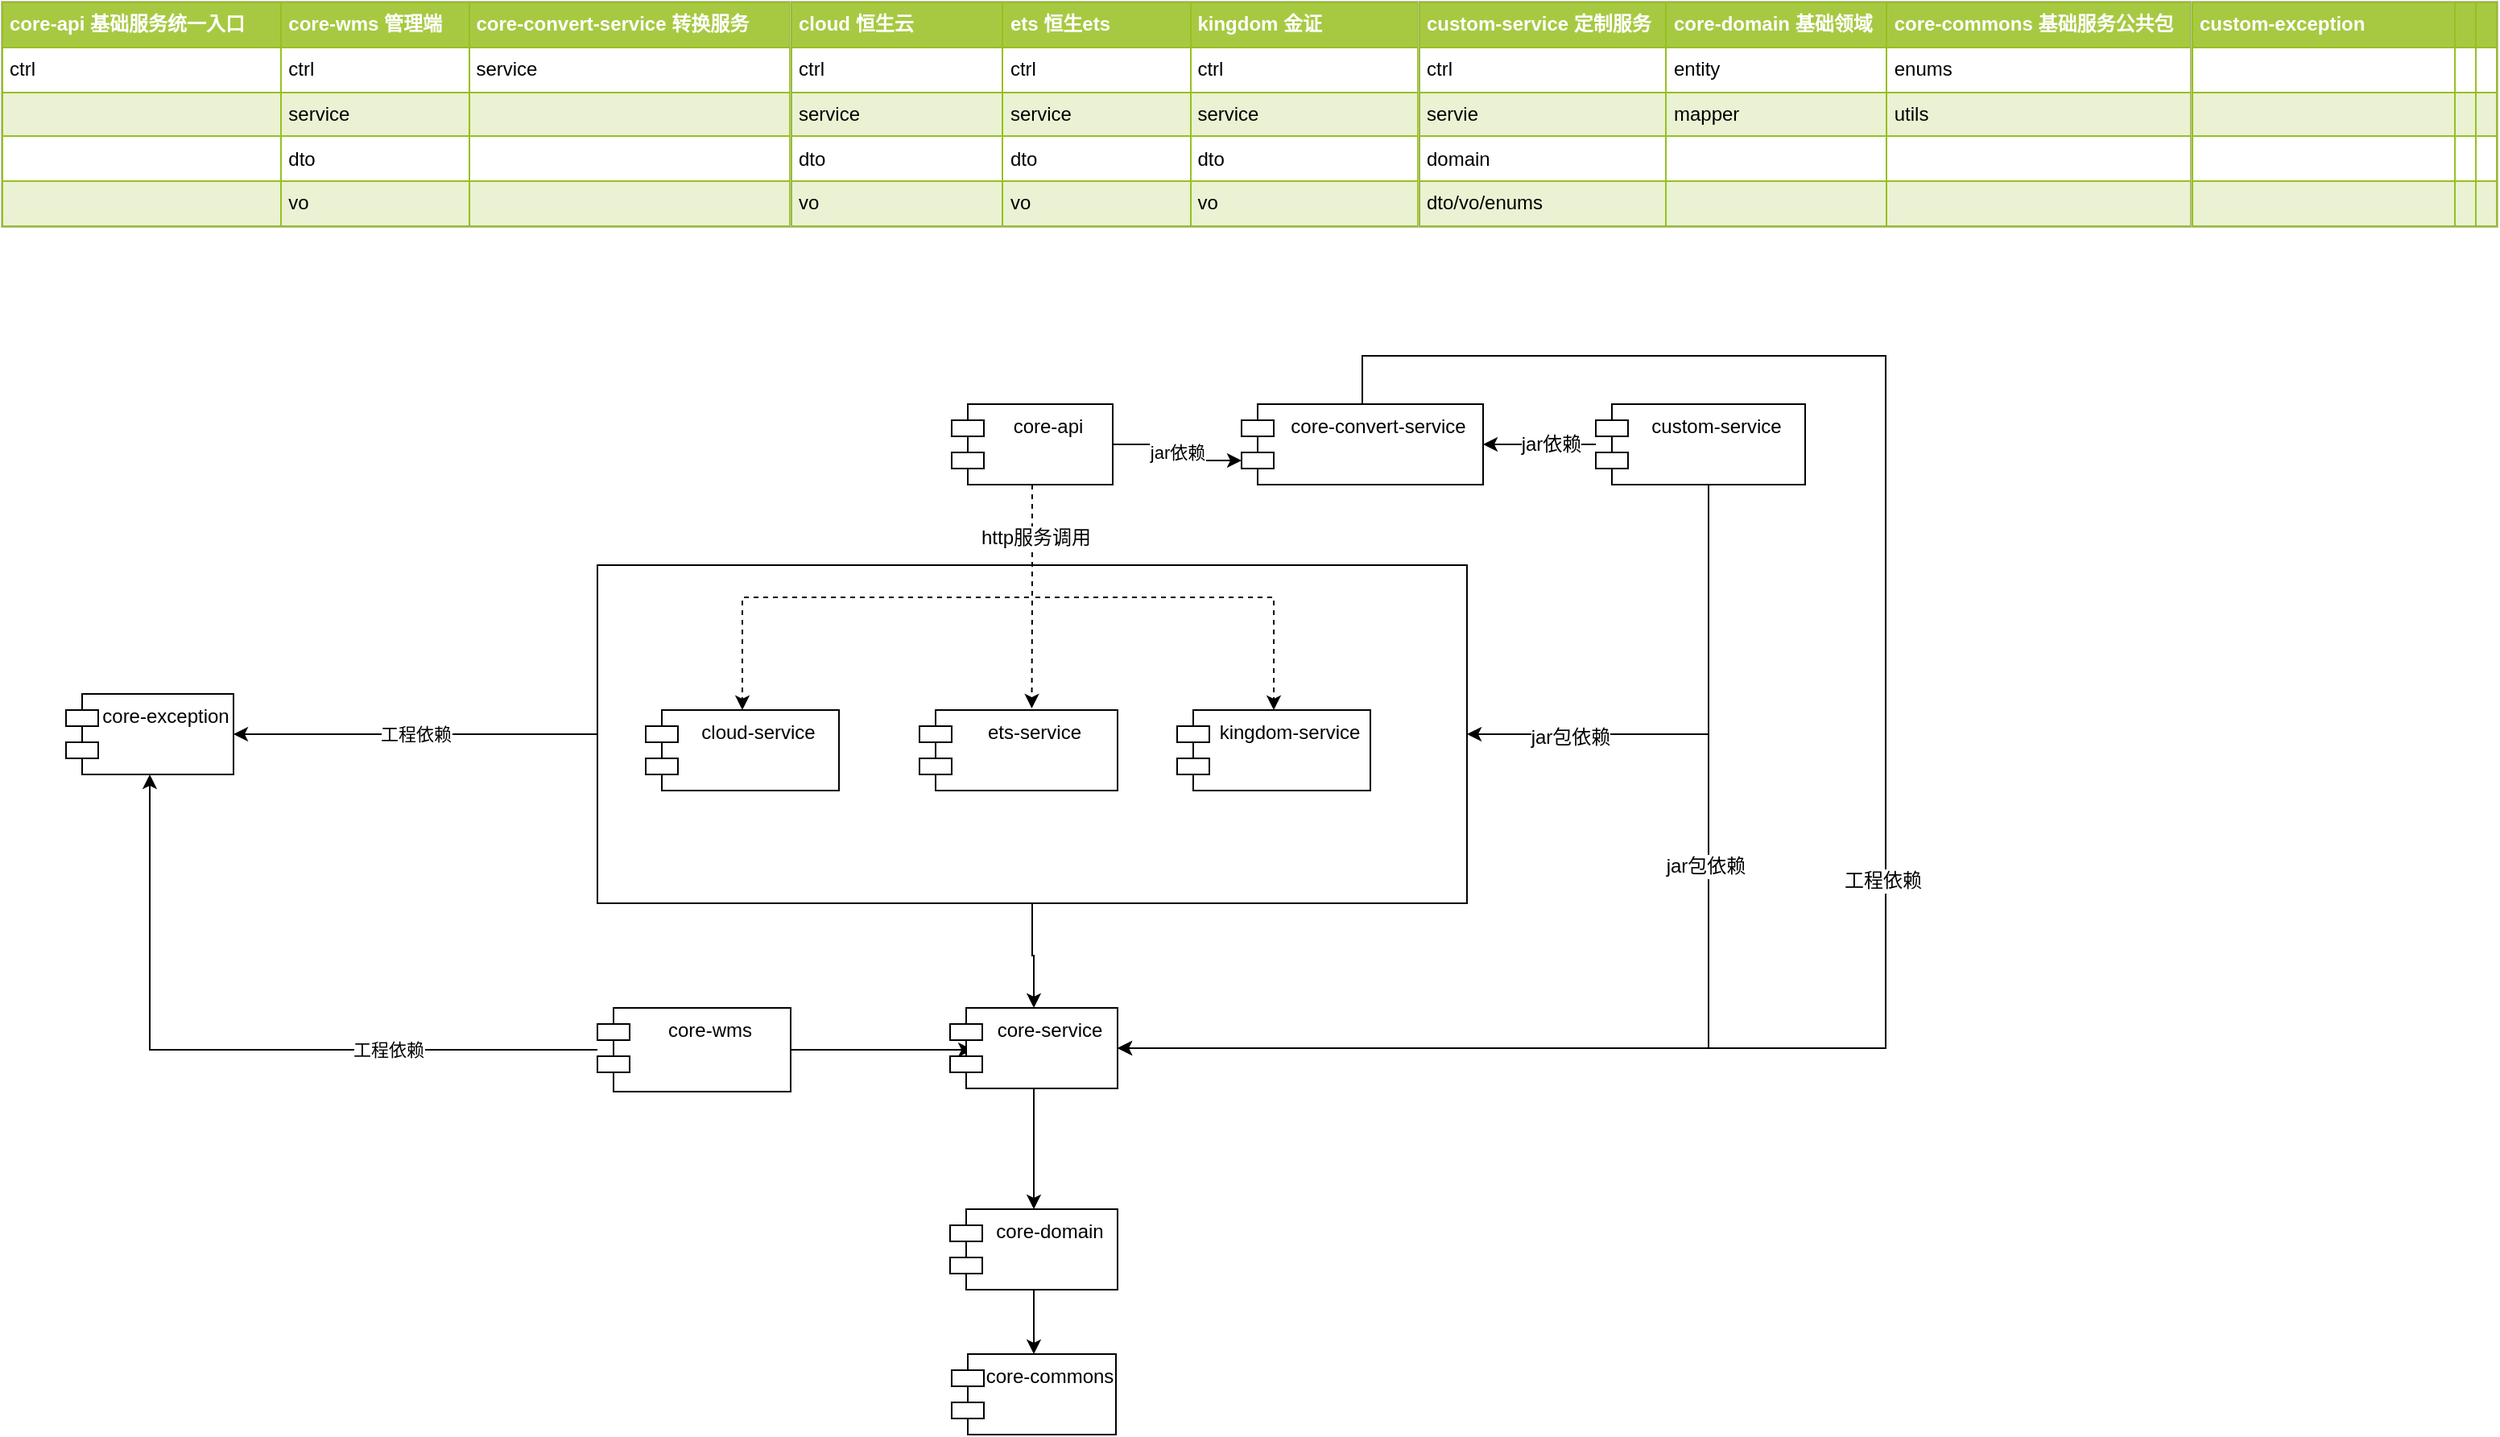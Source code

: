 <mxfile version="13.2.4" type="github">
  <diagram id="C5RBs43oDa-KdzZeNtuy" name="Page-1">
    <mxGraphModel dx="2249" dy="1931" grid="1" gridSize="10" guides="1" tooltips="1" connect="1" arrows="1" fold="1" page="1" pageScale="1" pageWidth="827" pageHeight="1169" math="0" shadow="0">
      <root>
        <mxCell id="WIyWlLk6GJQsqaUBKTNV-0" />
        <mxCell id="WIyWlLk6GJQsqaUBKTNV-1" parent="WIyWlLk6GJQsqaUBKTNV-0" />
        <mxCell id="cPL8ho-UZaEb3ZNec_in-6" value="工程依赖" style="edgeStyle=orthogonalEdgeStyle;rounded=0;orthogonalLoop=1;jettySize=auto;html=1;entryX=1;entryY=0.5;entryDx=0;entryDy=0;" edge="1" parent="WIyWlLk6GJQsqaUBKTNV-1" source="Ky2isP23nzzoT6AiAKJ6-3" target="cPL8ho-UZaEb3ZNec_in-5">
          <mxGeometry relative="1" as="geometry" />
        </mxCell>
        <mxCell id="cPL8ho-UZaEb3ZNec_in-8" style="edgeStyle=orthogonalEdgeStyle;rounded=0;orthogonalLoop=1;jettySize=auto;html=1;entryX=0.5;entryY=0;entryDx=0;entryDy=0;" edge="1" parent="WIyWlLk6GJQsqaUBKTNV-1" source="Ky2isP23nzzoT6AiAKJ6-3" target="cPL8ho-UZaEb3ZNec_in-3">
          <mxGeometry relative="1" as="geometry" />
        </mxCell>
        <mxCell id="Ky2isP23nzzoT6AiAKJ6-3" value="" style="rounded=0;whiteSpace=wrap;html=1;" parent="WIyWlLk6GJQsqaUBKTNV-1" vertex="1">
          <mxGeometry x="-60" y="170" width="540" height="210" as="geometry" />
        </mxCell>
        <mxCell id="Q59yL7v4hqOO_K3fvsZ5-12" style="edgeStyle=orthogonalEdgeStyle;rounded=0;orthogonalLoop=1;jettySize=auto;html=1;entryX=0.567;entryY=-0.02;entryDx=0;entryDy=0;entryPerimeter=0;dashed=1;" parent="WIyWlLk6GJQsqaUBKTNV-1" source="Q59yL7v4hqOO_K3fvsZ5-0" target="Q59yL7v4hqOO_K3fvsZ5-1" edge="1">
          <mxGeometry relative="1" as="geometry" />
        </mxCell>
        <mxCell id="Q59yL7v4hqOO_K3fvsZ5-14" style="edgeStyle=orthogonalEdgeStyle;rounded=0;orthogonalLoop=1;jettySize=auto;html=1;entryX=0.5;entryY=0;entryDx=0;entryDy=0;dashed=1;" parent="WIyWlLk6GJQsqaUBKTNV-1" source="Q59yL7v4hqOO_K3fvsZ5-0" target="Q59yL7v4hqOO_K3fvsZ5-3" edge="1">
          <mxGeometry relative="1" as="geometry">
            <Array as="points">
              <mxPoint x="210" y="190" />
              <mxPoint x="360" y="190" />
            </Array>
          </mxGeometry>
        </mxCell>
        <mxCell id="Q59yL7v4hqOO_K3fvsZ5-15" style="edgeStyle=orthogonalEdgeStyle;rounded=0;orthogonalLoop=1;jettySize=auto;html=1;dashed=1;" parent="WIyWlLk6GJQsqaUBKTNV-1" source="Q59yL7v4hqOO_K3fvsZ5-0" target="Q59yL7v4hqOO_K3fvsZ5-2" edge="1">
          <mxGeometry relative="1" as="geometry">
            <Array as="points">
              <mxPoint x="210" y="190" />
              <mxPoint x="30" y="190" />
            </Array>
          </mxGeometry>
        </mxCell>
        <mxCell id="Q59yL7v4hqOO_K3fvsZ5-17" value="http服务调用" style="text;html=1;align=center;verticalAlign=middle;resizable=0;points=[];labelBackgroundColor=#ffffff;" parent="Q59yL7v4hqOO_K3fvsZ5-15" vertex="1" connectable="0">
          <mxGeometry x="-0.794" y="2" relative="1" as="geometry">
            <mxPoint as="offset" />
          </mxGeometry>
        </mxCell>
        <mxCell id="Ky2isP23nzzoT6AiAKJ6-6" value="jar依赖" style="edgeStyle=orthogonalEdgeStyle;rounded=0;orthogonalLoop=1;jettySize=auto;html=1;entryX=0;entryY=0;entryDx=0;entryDy=35;entryPerimeter=0;" parent="WIyWlLk6GJQsqaUBKTNV-1" source="Q59yL7v4hqOO_K3fvsZ5-0" target="Q59yL7v4hqOO_K3fvsZ5-4" edge="1">
          <mxGeometry relative="1" as="geometry" />
        </mxCell>
        <mxCell id="Q59yL7v4hqOO_K3fvsZ5-0" value="core-api" style="shape=module;align=left;spacingLeft=20;align=center;verticalAlign=top;" parent="WIyWlLk6GJQsqaUBKTNV-1" vertex="1">
          <mxGeometry x="160" y="70" width="100" height="50" as="geometry" />
        </mxCell>
        <mxCell id="Q59yL7v4hqOO_K3fvsZ5-1" value="ets-service" style="shape=module;align=left;spacingLeft=20;align=center;verticalAlign=top;" parent="WIyWlLk6GJQsqaUBKTNV-1" vertex="1">
          <mxGeometry x="140" y="260" width="123" height="50" as="geometry" />
        </mxCell>
        <mxCell id="Q59yL7v4hqOO_K3fvsZ5-2" value="cloud-service" style="shape=module;align=left;spacingLeft=20;align=center;verticalAlign=top;" parent="WIyWlLk6GJQsqaUBKTNV-1" vertex="1">
          <mxGeometry x="-30" y="260" width="120" height="50" as="geometry" />
        </mxCell>
        <mxCell id="Q59yL7v4hqOO_K3fvsZ5-3" value="kingdom-service" style="shape=module;align=left;spacingLeft=20;align=center;verticalAlign=top;" parent="WIyWlLk6GJQsqaUBKTNV-1" vertex="1">
          <mxGeometry x="300" y="260" width="120" height="50" as="geometry" />
        </mxCell>
        <mxCell id="Ky2isP23nzzoT6AiAKJ6-43" style="edgeStyle=orthogonalEdgeStyle;rounded=0;orthogonalLoop=1;jettySize=auto;html=1;entryX=1;entryY=0.5;entryDx=0;entryDy=0;" parent="WIyWlLk6GJQsqaUBKTNV-1" source="Q59yL7v4hqOO_K3fvsZ5-4" target="cPL8ho-UZaEb3ZNec_in-3" edge="1">
          <mxGeometry relative="1" as="geometry">
            <Array as="points">
              <mxPoint x="415" y="40" />
              <mxPoint x="740" y="40" />
              <mxPoint x="740" y="470" />
            </Array>
            <mxPoint x="270" y="480" as="targetPoint" />
          </mxGeometry>
        </mxCell>
        <mxCell id="Ky2isP23nzzoT6AiAKJ6-44" value="工程依赖" style="text;html=1;align=center;verticalAlign=middle;resizable=0;points=[];labelBackgroundColor=#ffffff;" parent="Ky2isP23nzzoT6AiAKJ6-43" vertex="1" connectable="0">
          <mxGeometry x="0.079" y="-2" relative="1" as="geometry">
            <mxPoint as="offset" />
          </mxGeometry>
        </mxCell>
        <mxCell id="Q59yL7v4hqOO_K3fvsZ5-4" value="core-convert-service" style="shape=module;align=left;spacingLeft=20;align=center;verticalAlign=top;" parent="WIyWlLk6GJQsqaUBKTNV-1" vertex="1">
          <mxGeometry x="340" y="70" width="150" height="50" as="geometry" />
        </mxCell>
        <mxCell id="Ky2isP23nzzoT6AiAKJ6-1" style="edgeStyle=orthogonalEdgeStyle;rounded=0;orthogonalLoop=1;jettySize=auto;html=1;" parent="WIyWlLk6GJQsqaUBKTNV-1" source="Q59yL7v4hqOO_K3fvsZ5-5" target="cPL8ho-UZaEb3ZNec_in-3" edge="1">
          <mxGeometry relative="1" as="geometry">
            <Array as="points">
              <mxPoint x="630" y="470" />
            </Array>
            <mxPoint x="271" y="470" as="targetPoint" />
          </mxGeometry>
        </mxCell>
        <mxCell id="Ky2isP23nzzoT6AiAKJ6-2" value="jar包依赖" style="text;html=1;align=center;verticalAlign=middle;resizable=0;points=[];labelBackgroundColor=#ffffff;" parent="Ky2isP23nzzoT6AiAKJ6-1" vertex="1" connectable="0">
          <mxGeometry x="-0.339" y="-2" relative="1" as="geometry">
            <mxPoint as="offset" />
          </mxGeometry>
        </mxCell>
        <mxCell id="Ky2isP23nzzoT6AiAKJ6-4" style="edgeStyle=orthogonalEdgeStyle;rounded=0;orthogonalLoop=1;jettySize=auto;html=1;entryX=1;entryY=0.5;entryDx=0;entryDy=0;" parent="WIyWlLk6GJQsqaUBKTNV-1" source="Q59yL7v4hqOO_K3fvsZ5-5" target="Ky2isP23nzzoT6AiAKJ6-3" edge="1">
          <mxGeometry relative="1" as="geometry">
            <Array as="points">
              <mxPoint x="630" y="275" />
            </Array>
          </mxGeometry>
        </mxCell>
        <mxCell id="Ky2isP23nzzoT6AiAKJ6-5" value="jar包依赖" style="text;html=1;align=center;verticalAlign=middle;resizable=0;points=[];labelBackgroundColor=#ffffff;" parent="Ky2isP23nzzoT6AiAKJ6-4" vertex="1" connectable="0">
          <mxGeometry x="0.58" y="2" relative="1" as="geometry">
            <mxPoint as="offset" />
          </mxGeometry>
        </mxCell>
        <mxCell id="Ky2isP23nzzoT6AiAKJ6-7" style="edgeStyle=orthogonalEdgeStyle;rounded=0;orthogonalLoop=1;jettySize=auto;html=1;" parent="WIyWlLk6GJQsqaUBKTNV-1" source="Q59yL7v4hqOO_K3fvsZ5-5" target="Q59yL7v4hqOO_K3fvsZ5-4" edge="1">
          <mxGeometry relative="1" as="geometry" />
        </mxCell>
        <mxCell id="Ky2isP23nzzoT6AiAKJ6-8" value="jar依赖" style="text;html=1;align=center;verticalAlign=middle;resizable=0;points=[];labelBackgroundColor=#ffffff;" parent="Ky2isP23nzzoT6AiAKJ6-7" vertex="1" connectable="0">
          <mxGeometry x="-0.2" relative="1" as="geometry">
            <mxPoint as="offset" />
          </mxGeometry>
        </mxCell>
        <mxCell id="Q59yL7v4hqOO_K3fvsZ5-5" value="custom-service" style="shape=module;align=left;spacingLeft=20;align=center;verticalAlign=top;" parent="WIyWlLk6GJQsqaUBKTNV-1" vertex="1">
          <mxGeometry x="560" y="70" width="130" height="50" as="geometry" />
        </mxCell>
        <mxCell id="Ky2isP23nzzoT6AiAKJ6-42" style="edgeStyle=orthogonalEdgeStyle;rounded=0;orthogonalLoop=1;jettySize=auto;html=1;entryX=0.5;entryY=0;entryDx=0;entryDy=0;" parent="WIyWlLk6GJQsqaUBKTNV-1" source="Q59yL7v4hqOO_K3fvsZ5-18" target="Ky2isP23nzzoT6AiAKJ6-41" edge="1">
          <mxGeometry relative="1" as="geometry" />
        </mxCell>
        <mxCell id="Q59yL7v4hqOO_K3fvsZ5-18" value="core-domain" style="shape=module;align=left;spacingLeft=20;align=center;verticalAlign=top;" parent="WIyWlLk6GJQsqaUBKTNV-1" vertex="1">
          <mxGeometry x="159" y="570" width="104" height="50" as="geometry" />
        </mxCell>
        <mxCell id="cPL8ho-UZaEb3ZNec_in-4" style="edgeStyle=orthogonalEdgeStyle;rounded=0;orthogonalLoop=1;jettySize=auto;html=1;entryX=0.135;entryY=0.52;entryDx=0;entryDy=0;entryPerimeter=0;" edge="1" parent="WIyWlLk6GJQsqaUBKTNV-1" source="Ky2isP23nzzoT6AiAKJ6-9" target="cPL8ho-UZaEb3ZNec_in-3">
          <mxGeometry relative="1" as="geometry" />
        </mxCell>
        <mxCell id="cPL8ho-UZaEb3ZNec_in-7" value="工程依赖" style="edgeStyle=orthogonalEdgeStyle;rounded=0;orthogonalLoop=1;jettySize=auto;html=1;entryX=0.5;entryY=1;entryDx=0;entryDy=0;" edge="1" parent="WIyWlLk6GJQsqaUBKTNV-1" source="Ky2isP23nzzoT6AiAKJ6-9" target="cPL8ho-UZaEb3ZNec_in-5">
          <mxGeometry x="-0.421" relative="1" as="geometry">
            <mxPoint as="offset" />
          </mxGeometry>
        </mxCell>
        <mxCell id="Ky2isP23nzzoT6AiAKJ6-9" value="core-wms" style="shape=module;align=center;spacingLeft=20;align=center;verticalAlign=top;" parent="WIyWlLk6GJQsqaUBKTNV-1" vertex="1">
          <mxGeometry x="-60" y="445" width="120" height="52" as="geometry" />
        </mxCell>
        <mxCell id="Ky2isP23nzzoT6AiAKJ6-18" value="&lt;table border=&quot;1&quot; width=&quot;100%&quot; cellpadding=&quot;4&quot; style=&quot;width: 100% ; height: 100% ; border-collapse: collapse&quot;&gt;&lt;tbody&gt;&lt;tr style=&quot;background-color: #a7c942 ; color: #ffffff ; border: 1px solid #98bf21&quot;&gt;&lt;th align=&quot;left&quot;&gt;core-api 基础服务统一入口&lt;/th&gt;&lt;th align=&quot;left&quot;&gt;core-wms 管理端&lt;/th&gt;&lt;th align=&quot;left&quot;&gt;core-convert-service 转换服务&lt;/th&gt;&lt;/tr&gt;&lt;tr style=&quot;border: 1px solid #98bf21&quot;&gt;&lt;td&gt;ctrl&lt;/td&gt;&lt;td&gt;ctrl&lt;/td&gt;&lt;td&gt;service&lt;/td&gt;&lt;/tr&gt;&lt;tr style=&quot;background-color: #eaf2d3 ; border: 1px solid #98bf21&quot;&gt;&lt;td&gt;&lt;br&gt;&lt;/td&gt;&lt;td&gt;service&lt;/td&gt;&lt;td&gt;&lt;br&gt;&lt;/td&gt;&lt;/tr&gt;&lt;tr style=&quot;border: 1px solid #98bf21&quot;&gt;&lt;td&gt;&lt;br&gt;&lt;/td&gt;&lt;td&gt;dto&lt;/td&gt;&lt;td&gt;&lt;br&gt;&lt;/td&gt;&lt;/tr&gt;&lt;tr style=&quot;background-color: #eaf2d3 ; border: 1px solid #98bf21&quot;&gt;&lt;td&gt;&lt;br&gt;&lt;/td&gt;&lt;td&gt;vo&lt;/td&gt;&lt;td&gt;&lt;br&gt;&lt;/td&gt;&lt;/tr&gt;&lt;/tbody&gt;&lt;/table&gt;" style="text;html=1;strokeColor=#c0c0c0;fillColor=#ffffff;overflow=fill;rounded=0;glass=0;shadow=0;gradientColor=none;" parent="WIyWlLk6GJQsqaUBKTNV-1" vertex="1">
          <mxGeometry x="-430" y="-180" width="490" height="140" as="geometry" />
        </mxCell>
        <mxCell id="Ky2isP23nzzoT6AiAKJ6-38" value="&lt;table border=&quot;1&quot; width=&quot;100%&quot; cellpadding=&quot;4&quot; style=&quot;width: 100% ; height: 100% ; border-collapse: collapse&quot;&gt;&lt;tbody&gt;&lt;tr style=&quot;background-color: #a7c942 ; color: #ffffff ; border: 1px solid #98bf21&quot;&gt;&lt;th align=&quot;left&quot;&gt;cloud 恒生云&lt;/th&gt;&lt;th align=&quot;left&quot;&gt;ets 恒生ets&lt;/th&gt;&lt;th align=&quot;left&quot;&gt;kingdom 金证&lt;/th&gt;&lt;/tr&gt;&lt;tr style=&quot;border: 1px solid #98bf21&quot;&gt;&lt;td&gt;ctrl&lt;/td&gt;&lt;td&gt;ctrl&lt;/td&gt;&lt;td&gt;ctrl&lt;/td&gt;&lt;/tr&gt;&lt;tr style=&quot;background-color: #eaf2d3 ; border: 1px solid #98bf21&quot;&gt;&lt;td&gt;service&lt;/td&gt;&lt;td&gt;service&lt;/td&gt;&lt;td&gt;service&lt;/td&gt;&lt;/tr&gt;&lt;tr style=&quot;border: 1px solid #98bf21&quot;&gt;&lt;td&gt;dto&lt;/td&gt;&lt;td&gt;dto&lt;/td&gt;&lt;td&gt;dto&lt;/td&gt;&lt;/tr&gt;&lt;tr style=&quot;background-color: #eaf2d3 ; border: 1px solid #98bf21&quot;&gt;&lt;td&gt;vo&lt;/td&gt;&lt;td&gt;vo&lt;/td&gt;&lt;td&gt;vo&lt;/td&gt;&lt;/tr&gt;&lt;/tbody&gt;&lt;/table&gt;" style="text;html=1;strokeColor=#c0c0c0;fillColor=#ffffff;overflow=fill;rounded=0;shadow=0;glass=0;align=left;" parent="WIyWlLk6GJQsqaUBKTNV-1" vertex="1">
          <mxGeometry x="60" y="-180" width="390" height="140" as="geometry" />
        </mxCell>
        <mxCell id="Ky2isP23nzzoT6AiAKJ6-40" value="&lt;table border=&quot;1&quot; width=&quot;100%&quot; cellpadding=&quot;4&quot; style=&quot;width: 100% ; height: 100% ; border-collapse: collapse&quot;&gt;&lt;tbody&gt;&lt;tr style=&quot;background-color: #a7c942 ; color: #ffffff ; border: 1px solid #98bf21&quot;&gt;&lt;th align=&quot;left&quot;&gt;custom-service 定制服务&lt;/th&gt;&lt;th align=&quot;left&quot;&gt;core-domain 基础领域&lt;/th&gt;&lt;th align=&quot;left&quot;&gt;core-commons 基础服务公共包&lt;/th&gt;&lt;/tr&gt;&lt;tr style=&quot;border: 1px solid #98bf21&quot;&gt;&lt;td&gt;ctrl&lt;/td&gt;&lt;td&gt;entity&lt;/td&gt;&lt;td&gt;enums&lt;/td&gt;&lt;/tr&gt;&lt;tr style=&quot;background-color: #eaf2d3 ; border: 1px solid #98bf21&quot;&gt;&lt;td&gt;servie&lt;/td&gt;&lt;td&gt;mapper&lt;/td&gt;&lt;td&gt;utils&lt;/td&gt;&lt;/tr&gt;&lt;tr style=&quot;border: 1px solid #98bf21&quot;&gt;&lt;td&gt;domain&lt;/td&gt;&lt;td&gt;&lt;br&gt;&lt;/td&gt;&lt;td&gt;&lt;br&gt;&lt;/td&gt;&lt;/tr&gt;&lt;tr style=&quot;background-color: #eaf2d3 ; border: 1px solid #98bf21&quot;&gt;&lt;td&gt;dto/vo/enums&lt;/td&gt;&lt;td&gt;&lt;br&gt;&lt;/td&gt;&lt;td&gt;&lt;br&gt;&lt;/td&gt;&lt;/tr&gt;&lt;/tbody&gt;&lt;/table&gt;" style="text;html=1;strokeColor=#c0c0c0;fillColor=#ffffff;overflow=fill;rounded=0;shadow=0;glass=0;align=left;" parent="WIyWlLk6GJQsqaUBKTNV-1" vertex="1">
          <mxGeometry x="450" y="-180" width="480" height="140" as="geometry" />
        </mxCell>
        <mxCell id="Ky2isP23nzzoT6AiAKJ6-41" value="core-commons" style="shape=module;align=left;spacingLeft=20;align=center;verticalAlign=top;" parent="WIyWlLk6GJQsqaUBKTNV-1" vertex="1">
          <mxGeometry x="160" y="660" width="102" height="50" as="geometry" />
        </mxCell>
        <mxCell id="cPL8ho-UZaEb3ZNec_in-1" style="edgeStyle=orthogonalEdgeStyle;rounded=0;orthogonalLoop=1;jettySize=auto;html=1;exitX=0.5;exitY=1;exitDx=0;exitDy=0;" edge="1" parent="WIyWlLk6GJQsqaUBKTNV-1" source="cPL8ho-UZaEb3ZNec_in-3" target="Q59yL7v4hqOO_K3fvsZ5-18">
          <mxGeometry relative="1" as="geometry">
            <mxPoint x="211" y="500" as="sourcePoint" />
          </mxGeometry>
        </mxCell>
        <mxCell id="cPL8ho-UZaEb3ZNec_in-3" value="core-service" style="shape=module;align=left;spacingLeft=20;align=center;verticalAlign=top;" vertex="1" parent="WIyWlLk6GJQsqaUBKTNV-1">
          <mxGeometry x="159" y="445" width="104" height="50" as="geometry" />
        </mxCell>
        <mxCell id="cPL8ho-UZaEb3ZNec_in-5" value="core-exception" style="shape=module;align=left;spacingLeft=20;align=center;verticalAlign=top;" vertex="1" parent="WIyWlLk6GJQsqaUBKTNV-1">
          <mxGeometry x="-390" y="250" width="104" height="50" as="geometry" />
        </mxCell>
        <mxCell id="cPL8ho-UZaEb3ZNec_in-9" value="&lt;table border=&quot;1&quot; width=&quot;100%&quot; cellpadding=&quot;4&quot; style=&quot;width: 100% ; height: 100% ; border-collapse: collapse&quot;&gt;&lt;tbody&gt;&lt;tr style=&quot;background-color: #a7c942 ; color: #ffffff ; border: 1px solid #98bf21&quot;&gt;&lt;th align=&quot;left&quot;&gt;custom-exception&lt;/th&gt;&lt;th align=&quot;left&quot;&gt;&lt;br&gt;&lt;/th&gt;&lt;th align=&quot;left&quot;&gt;&lt;br&gt;&lt;/th&gt;&lt;/tr&gt;&lt;tr style=&quot;border: 1px solid #98bf21&quot;&gt;&lt;td&gt;&lt;br&gt;&lt;/td&gt;&lt;td&gt;&lt;br&gt;&lt;/td&gt;&lt;td&gt;&lt;br&gt;&lt;/td&gt;&lt;/tr&gt;&lt;tr style=&quot;background-color: #eaf2d3 ; border: 1px solid #98bf21&quot;&gt;&lt;td&gt;&lt;br&gt;&lt;/td&gt;&lt;td&gt;&lt;br&gt;&lt;/td&gt;&lt;td&gt;&lt;br&gt;&lt;/td&gt;&lt;/tr&gt;&lt;tr style=&quot;border: 1px solid #98bf21&quot;&gt;&lt;td&gt;&lt;br&gt;&lt;/td&gt;&lt;td&gt;&lt;br&gt;&lt;/td&gt;&lt;td&gt;&lt;br&gt;&lt;/td&gt;&lt;/tr&gt;&lt;tr style=&quot;background-color: #eaf2d3 ; border: 1px solid #98bf21&quot;&gt;&lt;td&gt;&lt;br&gt;&lt;/td&gt;&lt;td&gt;&lt;br&gt;&lt;/td&gt;&lt;td&gt;&lt;br&gt;&lt;/td&gt;&lt;/tr&gt;&lt;/tbody&gt;&lt;/table&gt;" style="text;html=1;strokeColor=#c0c0c0;fillColor=#ffffff;overflow=fill;rounded=0;shadow=0;glass=0;align=left;" vertex="1" parent="WIyWlLk6GJQsqaUBKTNV-1">
          <mxGeometry x="930" y="-180" width="190" height="140" as="geometry" />
        </mxCell>
      </root>
    </mxGraphModel>
  </diagram>
</mxfile>

